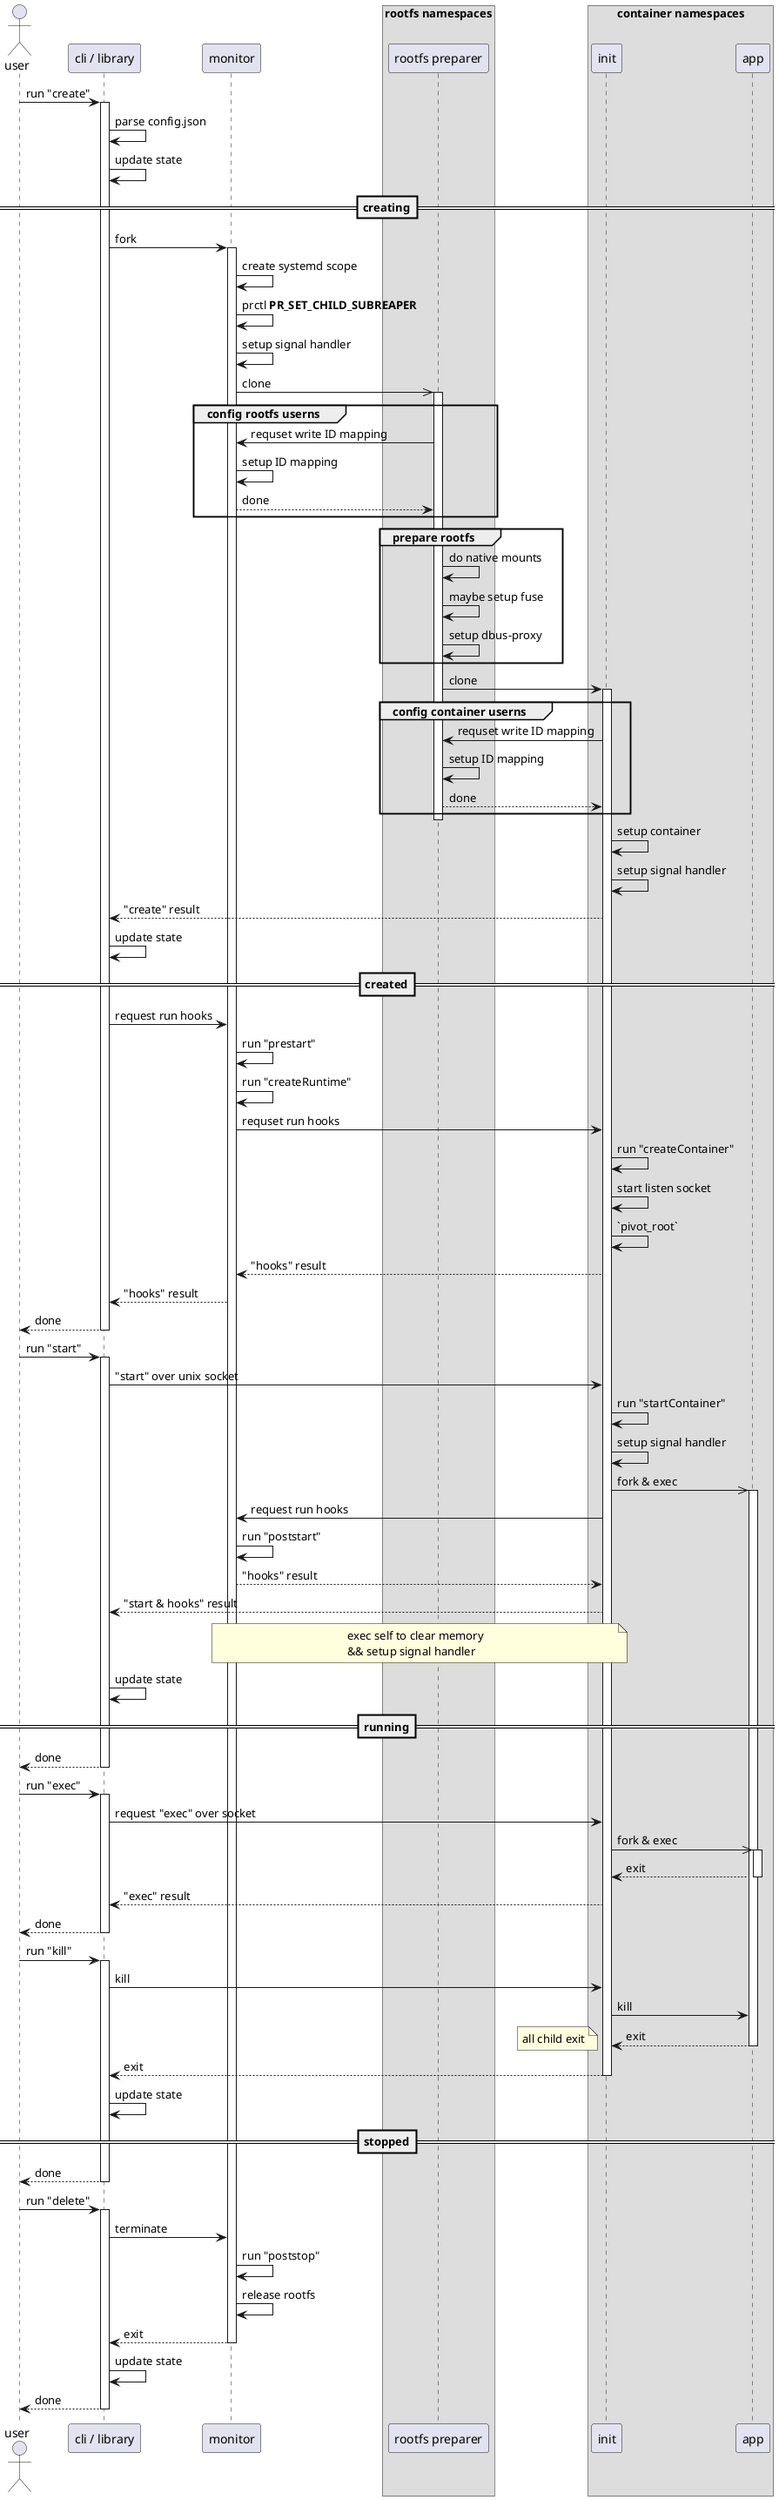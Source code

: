 @startuml ll-box

actor user
participant "cli / library" as cli
participant monitor

box "rootfs namespaces"
participant "rootfs preparer" as rootfs
end box

box "container namespaces"
participant init
participant app
end box

user -> cli: run "create"
activate cli
cli -> cli: parse config.json
cli -> cli: update state

==creating==

cli -> monitor: fork
activate monitor
monitor -> monitor: create systemd scope
monitor -> monitor: prctl **PR_SET_CHILD_SUBREAPER**
monitor -> monitor: setup signal handler
monitor ->> rootfs: clone
activate rootfs

group config rootfs userns
monitor <- rootfs: requset write ID mapping
monitor -> monitor: setup ID mapping
monitor --> rootfs: done
end

group prepare rootfs
rootfs -> rootfs: do native mounts
rootfs -> rootfs: maybe setup fuse
rootfs -> rootfs: setup dbus-proxy
end


rootfs -> init: clone
activate init

group config container userns
rootfs <- init: requset write ID mapping
rootfs -> rootfs: setup ID mapping
rootfs --> init: done
end

deactivate rootfs

init -> init: setup container
init -> init: setup signal handler
cli <-- init: "create" result
cli -> cli: update state
==created==

cli -> monitor: request run hooks

monitor -> monitor: run "prestart"
monitor -> monitor: run "createRuntime"
monitor -> init: requset run hooks
init -> init: run "createContainer"
init->init: start listen socket
init -> init: `pivot_root`
monitor <-- init: "hooks" result
cli <-- monitor: "hooks" result
user <-- cli: done
deactivate cli

user -> cli: run "start"
activate cli
cli -> init: "start" over unix socket
init -> init: run "startContainer"
init -> init: setup signal handler
init ->> app: fork & exec

activate app
init -> monitor : request run hooks
monitor -> monitor: run "poststart"
monitor --> init: "hooks" result
cli <-- init: "start & hooks" result

note over monitor, init
exec self to clear memory
&& setup signal handler
endnote

cli -> cli: update state

==running==

user <-- cli: done
deactivate cli

user -> cli: run "exec"
activate cli
cli -> init: request "exec" over socket
init ->> app: fork & exec
activate app
init <-- app: exit
deactivate app
cli <-- init: "exec" result
user <-- cli: done
deactivate cli

user -> cli: run "kill"
activate cli
cli -> init: kill
init -> app: kill
init <-- app: exit
deactivate app
note left
all child exit
endnote
cli <-- init: exit
deactivate init
cli -> cli: update state
==stopped==
user <-- cli: done
deactivate cli


user -> cli: run "delete"
activate cli
cli -> monitor: terminate
monitor -> monitor: run "poststop"
monitor -> monitor: release rootfs
cli <-- monitor: exit
deactivate monitor
cli -> cli: update state
user <-- cli: done
deactivate cli

@enduml